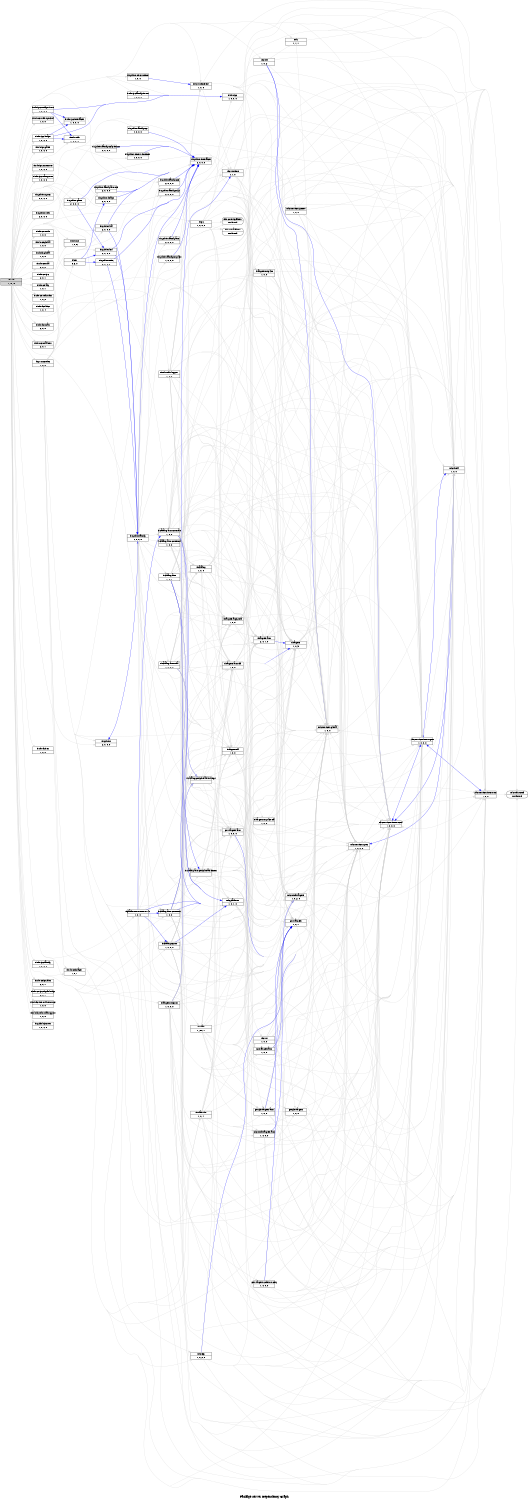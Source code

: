 digraph dependencies {
    label="\nPackage server Dependency Graph";
    size="7.5,10";
    rankdir=LR;
    ranksep=".75";
    concentrate="true";
    node [fixedsize=true, width=1.5, style=filled, color=black];
    node [font=Helvetica, fontsize=12, fillcolor=lightgrey];
    server [shape=record,label="server|1, 0, 0", URL="package.rel.xml"];
    node [fontsize=10, fillcolor=white];

    edge [style=solid, color=blue]

    edge [style=solid, color=lightgrey]
    xdc [shape=record,label="xdc|1, 1, 1", URL="../../../../../../../../../opt/ti/ti-ezsdk-5_05_02_00/component-sources/xdctools_3_23_03_53/packages/xdc/package/package.rel.svg"];
    server -> xdc;
    xdc_services_global [shape=record,label="xdc.services.global|1, 0, 0", URL="../../../../../../../../../opt/ti/ti-ezsdk-5_05_02_00/component-sources/xdctools_3_23_03_53/packages/xdc/services/global/package/package.rel.svg"];
    server -> xdc_services_global;
    xdc_bld [shape=record,label="xdc.bld|1, 0, 2", URL="../../../../../../../../../opt/ti/ti-ezsdk-5_05_02_00/component-sources/xdctools_3_23_03_53/packages/xdc/bld/package/package.rel.svg"];
    server -> xdc_bld;
    ti_targets [shape=record,label="ti.targets|1, 0, 3", URL="../../../../../../../../../opt/ti/ti-ezsdk-5_05_02_00/component-sources/xdctools_3_23_03_53/packages/ti/targets/package/package.rel.svg"];
    server -> ti_targets;
    ti_targets_elf [shape=record,label="ti.targets.elf|1, 0, 0", URL="../../../../../../../../../opt/ti/ti-ezsdk-5_05_02_00/component-sources/xdctools_3_23_03_53/packages/ti/targets/elf/package/package.rel.svg"];
    server -> ti_targets_elf;
    xdc_services_spec [shape=record,label="xdc.services.spec|1, 0, 0, 0", URL="../../../../../../../../../opt/ti/ti-ezsdk-5_05_02_00/component-sources/xdctools_3_23_03_53/packages/xdc/services/spec/package/package.rel.svg"];
    server -> xdc_services_spec;
    xdc_services_intern_cmd [shape=record,label="xdc.services.intern.cmd|1, 0, 0, 0", URL="../../../../../../../../../opt/ti/ti-ezsdk-5_05_02_00/component-sources/xdctools_3_23_03_53/packages/xdc/services/intern/cmd/package/package.rel.svg"];
    server -> xdc_services_intern_cmd;
    xdc_services_intern_xsr [shape=record,label="xdc.services.intern.xsr|1, 0, 0", URL="../../../../../../../../../opt/ti/ti-ezsdk-5_05_02_00/component-sources/xdctools_3_23_03_53/packages/xdc/services/intern/xsr/package/package.rel.svg"];
    server -> xdc_services_intern_xsr;
    xdc_shelf [shape=record,label="xdc.shelf|1, 0, 0", URL="../../../../../../../../../opt/ti/ti-ezsdk-5_05_02_00/component-sources/xdctools_3_23_03_53/packages/xdc/shelf/package/package.rel.svg"];
    server -> xdc_shelf;
    xdc_services_intern_gen [shape=record,label="xdc.services.intern.gen|1, 0, 0, 0", URL="../../../../../../../../../opt/ti/ti-ezsdk-5_05_02_00/component-sources/xdctools_3_23_03_53/packages/xdc/services/intern/gen/package/package.rel.svg"];
    server -> xdc_services_intern_gen;
    ti_sdo_ce_utils_syscbuf [shape=record,label="ti.sdo.ce.utils.syscbuf|1, 0, 0", URL="../../../../../../../../../opt/vrmagic/vrm-d3-ezsdk/component-sources/codec_engine_3_22_01_06/packages/ti/sdo/ce/utils/syscbuf/package/package.rel.svg"];
    server -> ti_sdo_ce_utils_syscbuf;
    ti_sdo_ipc [shape=record,label="ti.sdo.ipc|1, 0, 0, 0", URL="../../../../../../../../../opt/ti/ti-ezsdk-5_05_02_00/component-sources/ipc_1_24_03_32/packages/ti/sdo/ipc/package/package.rel.svg"];
    server -> ti_sdo_ipc;
    ti_sdo_ipc_family_ti81xx [shape=record,label="ti.sdo.ipc.family.ti81xx|1, 0, 0, 0", URL="../../../../../../../../../opt/ti/ti-ezsdk-5_05_02_00/component-sources/ipc_1_24_03_32/packages/ti/sdo/ipc/family/ti81xx/package/package.rel.svg"];
    server -> ti_sdo_ipc_family_ti81xx;
    ti_sdo_ipc_gates [shape=record,label="ti.sdo.ipc.gates|1, 0, 0, 0", URL="../../../../../../../../../opt/ti/ti-ezsdk-5_05_02_00/component-sources/ipc_1_24_03_32/packages/ti/sdo/ipc/gates/package/package.rel.svg"];
    server -> ti_sdo_ipc_gates;
    ti_sdo_ipc_heaps [shape=record,label="ti.sdo.ipc.heaps|1, 0, 0, 0", URL="../../../../../../../../../opt/ti/ti-ezsdk-5_05_02_00/component-sources/ipc_1_24_03_32/packages/ti/sdo/ipc/heaps/package/package.rel.svg"];
    server -> ti_sdo_ipc_heaps;
    ti_sdo_ipc_notifyDrivers [shape=record,label="ti.sdo.ipc.notifyDrivers|1, 0, 0, 0", URL="../../../../../../../../../opt/ti/ti-ezsdk-5_05_02_00/component-sources/ipc_1_24_03_32/packages/ti/sdo/ipc/notifyDrivers/package/package.rel.svg"];
    server -> ti_sdo_ipc_notifyDrivers;
    ti_sdo_ipc_nsremote [shape=record,label="ti.sdo.ipc.nsremote|1, 0, 0, 0", URL="../../../../../../../../../opt/ti/ti-ezsdk-5_05_02_00/component-sources/ipc_1_24_03_32/packages/ti/sdo/ipc/nsremote/package/package.rel.svg"];
    server -> ti_sdo_ipc_nsremote;
    ti_sdo_ipc_transports [shape=record,label="ti.sdo.ipc.transports|1, 0, 0, 0", URL="../../../../../../../../../opt/ti/ti-ezsdk-5_05_02_00/component-sources/ipc_1_24_03_32/packages/ti/sdo/ipc/transports/package/package.rel.svg"];
    server -> ti_sdo_ipc_transports;
    ti_sdo_utils [shape=record,label="ti.sdo.utils|1, 0, 0, 0", URL="../../../../../../../../../opt/ti/ti-ezsdk-5_05_02_00/component-sources/ipc_1_24_03_32/packages/ti/sdo/utils/package/package.rel.svg"];
    server -> ti_sdo_utils;
    ti_sdo_utils_loggers [shape=record,label="ti.sdo.utils.loggers|1, 0, 0", URL="../../../../../../../../../opt/vrmagic/vrm-d3-ezsdk/component-sources/osal_1_22_01_09/packages/ti/sdo/utils/loggers/package/package.rel.svg"];
    server -> ti_sdo_utils_loggers;
    ti_sysbios [shape=record,label="ti.sysbios|2, 0, 0, 0", URL="../../../../../../../../../opt/ti/ti-ezsdk-5_05_02_00/component-sources/bios_6_33_05_46/packages/ti/sysbios/package/package.rel.svg"];
    server -> ti_sysbios;
    ti_sysbios_family_c62 [shape=record,label="ti.sysbios.family.c62|2, 0, 0, 0", URL="../../../../../../../../../opt/ti/ti-ezsdk-5_05_02_00/component-sources/bios_6_33_05_46/packages/ti/sysbios/family/c62/package/package.rel.svg"];
    server -> ti_sysbios_family_c62;
    ti_sysbios_family_c64p [shape=record,label="ti.sysbios.family.c64p|2, 0, 0, 0", URL="../../../../../../../../../opt/ti/ti-ezsdk-5_05_02_00/component-sources/bios_6_33_05_46/packages/ti/sysbios/family/c64p/package/package.rel.svg"];
    server -> ti_sysbios_family_c64p;
    ti_sysbios_family_c64p_ti81xx [shape=record,label="ti.sysbios.family.c64p.ti81xx|2, 0, 0, 0", URL="../../../../../../../../../opt/ti/ti-ezsdk-5_05_02_00/component-sources/bios_6_33_05_46/packages/ti/sysbios/family/c64p/ti81xx/package/package.rel.svg"];
    server -> ti_sysbios_family_c64p_ti81xx;
    ti_sysbios_gates [shape=record,label="ti.sysbios.gates|2, 0, 0, 0", URL="../../../../../../../../../opt/ti/ti-ezsdk-5_05_02_00/component-sources/bios_6_33_05_46/packages/ti/sysbios/gates/package/package.rel.svg"];
    server -> ti_sysbios_gates;
    ti_sysbios_hal [shape=record,label="ti.sysbios.hal|2, 0, 0, 0", URL="../../../../../../../../../opt/ti/ti-ezsdk-5_05_02_00/component-sources/bios_6_33_05_46/packages/ti/sysbios/hal/package/package.rel.svg"];
    server -> ti_sysbios_hal;
    ti_sysbios_heaps [shape=record,label="ti.sysbios.heaps|2, 0, 0, 0", URL="../../../../../../../../../opt/ti/ti-ezsdk-5_05_02_00/component-sources/bios_6_33_05_46/packages/ti/sysbios/heaps/package/package.rel.svg"];
    server -> ti_sysbios_heaps;
    ti_sysbios_knl [shape=record,label="ti.sysbios.knl|2, 0, 0, 0", URL="../../../../../../../../../opt/ti/ti-ezsdk-5_05_02_00/component-sources/bios_6_33_05_46/packages/ti/sysbios/knl/package/package.rel.svg"];
    server -> ti_sysbios_knl;
    ti_sysbios_syncs [shape=record,label="ti.sysbios.syncs|2, 0, 0, 0", URL="../../../../../../../../../opt/ti/ti-ezsdk-5_05_02_00/component-sources/bios_6_33_05_46/packages/ti/sysbios/syncs/package/package.rel.svg"];
    server -> ti_sysbios_syncs;
    ti_sysbios_timers_dmtimer [shape=record,label="ti.sysbios.timers.dmtimer|2, 0, 0, 0", URL="../../../../../../../../../opt/ti/ti-ezsdk-5_05_02_00/component-sources/bios_6_33_05_46/packages/ti/sysbios/timers/dmtimer/package/package.rel.svg"];
    server -> ti_sysbios_timers_dmtimer;
    ti_sysbios_utils [shape=record,label="ti.sysbios.utils|2, 0, 0, 0", URL="../../../../../../../../../opt/ti/ti-ezsdk-5_05_02_00/component-sources/bios_6_33_05_46/packages/ti/sysbios/utils/package/package.rel.svg"];
    server -> ti_sysbios_utils;
    ti_sysbios_xdcruntime [shape=record,label="ti.sysbios.xdcruntime|1, 0, 0", URL="../../../../../../../../../opt/ti/ti-ezsdk-5_05_02_00/component-sources/bios_6_33_05_46/packages/ti/sysbios/xdcruntime/package/package.rel.svg"];
    server -> ti_sysbios_xdcruntime;
    xdc_runtime [shape=record,label="xdc.runtime|2, 1, 0", URL="../../../../../../../../../opt/ti/ti-ezsdk-5_05_02_00/component-sources/xdctools_3_23_03_53/packages/xdc/runtime/package/package.rel.svg"];
    server -> xdc_runtime;
    xdc_runtime_knl [shape=record,label="xdc.runtime.knl|1, 0, 0", URL="../../../../../../../../../opt/ti/ti-ezsdk-5_05_02_00/component-sources/xdctools_3_23_03_53/packages/xdc/runtime/knl/package/package.rel.svg"];
    server -> xdc_runtime_knl;
    ti_sdo_ce [shape=record,label="ti.sdo.ce|1, 0, 6", URL="../../../../../../../../../opt/vrmagic/vrm-d3-ezsdk/component-sources/codec_engine_3_22_01_06/packages/ti/sdo/ce/package/package.rel.svg"];
    server -> ti_sdo_ce;
    ti_xdais [shape=record,label="ti.xdais|1, 2.0, 1", URL="../../../../../../../../../opt/ti/ti-ezsdk-5_05_02_00/component-sources/xdais_7_22_00_03/packages/ti/xdais/package/package.rel.svg"];
    server -> ti_xdais;
    ti_sdo_ce_node [shape=record,label="ti.sdo.ce.node|1, 0, 0", URL="../../../../../../../../../opt/vrmagic/vrm-d3-ezsdk/component-sources/codec_engine_3_22_01_06/packages/ti/sdo/ce/node/package/package.rel.svg"];
    server -> ti_sdo_ce_node;
    ti_sdo_ce_global [shape=record,label="ti.sdo.ce.global|1, 0, 0", URL="../../../../../../../../../opt/vrmagic/vrm-d3-ezsdk/component-sources/codec_engine_3_22_01_06/packages/ti/sdo/ce/global/package/package.rel.svg"];
    server -> ti_sdo_ce_global;
    ti_sdo_fc_global [shape=record,label="ti.sdo.fc.global|1, 0, 0", URL="../../../../../../../../../opt/vrmagic/vrm-d3-ezsdk/component-sources/framework_components_3_22_01_07/packages/ti/sdo/fc/global/package/package.rel.svg"];
    server -> ti_sdo_fc_global;
    ti_sdo_ce_osal [shape=record,label="ti.sdo.ce.osal|2, 0, 2", URL="../../../../../../../../../opt/vrmagic/vrm-d3-ezsdk/component-sources/codec_engine_3_22_01_06/packages/ti/sdo/ce/osal/package/package.rel.svg"];
    server -> ti_sdo_ce_osal;
    ti_sdo_ce_ipc [shape=record,label="ti.sdo.ce.ipc|2, 0, 1", URL="../../../../../../../../../opt/vrmagic/vrm-d3-ezsdk/component-sources/codec_engine_3_22_01_06/packages/ti/sdo/ce/ipc/package/package.rel.svg"];
    server -> ti_sdo_ce_ipc;
    ti_sdo_ce_alg [shape=record,label="ti.sdo.ce.alg|1, 0, 1", URL="../../../../../../../../../opt/vrmagic/vrm-d3-ezsdk/component-sources/codec_engine_3_22_01_06/packages/ti/sdo/ce/alg/package/package.rel.svg"];
    server -> ti_sdo_ce_alg;
    ti_sdo_ce_utils_xdm [shape=record,label="ti.sdo.ce.utils.xdm|1, 0, 2", URL="../../../../../../../../../opt/vrmagic/vrm-d3-ezsdk/component-sources/codec_engine_3_22_01_06/packages/ti/sdo/ce/utils/xdm/package/package.rel.svg"];
    server -> ti_sdo_ce_utils_xdm;
    ti_sdo_fc_dskt2 [shape=record,label="ti.sdo.fc.dskt2|1, 0, 4", URL="../../../../../../../../../opt/vrmagic/vrm-d3-ezsdk/component-sources/framework_components_3_22_01_07/packages/ti/sdo/fc/dskt2/package/package.rel.svg"];
    server -> ti_sdo_fc_dskt2;
    xdc_cfg [shape=record,label="xdc.cfg|1, 0, 2, 0", URL="../../../../../../../../../opt/ti/ti-ezsdk-5_05_02_00/component-sources/xdctools_3_23_03_53/packages/xdc/cfg/package/package.rel.svg"];
    server -> xdc_cfg;
    ti_sdo_fc_rman [shape=record,label="ti.sdo.fc.rman|2, 0, 0", URL="../../../../../../../../../opt/vrmagic/vrm-d3-ezsdk/component-sources/framework_components_3_22_01_07/packages/ti/sdo/fc/rman/package/package.rel.svg"];
    server -> ti_sdo_fc_rman;
    ti_ipc [shape=record,label="ti.ipc|1, 0, 0, 0", URL="../../../../../../../../../opt/ti/ti-ezsdk-5_05_02_00/component-sources/ipc_1_24_03_32/packages/ti/ipc/package/package.rel.svg"];
    server -> ti_ipc;
    ti_sdo_ce_osal_bios [shape=record,label="ti.sdo.ce.osal.bios|2, 0, 1", URL="../../../../../../../../../opt/vrmagic/vrm-d3-ezsdk/component-sources/codec_engine_3_22_01_06/packages/ti/sdo/ce/osal/bios/package/package.rel.svg"];
    server -> ti_sdo_ce_osal_bios;
    ti_sdo_ipc_interfaces [shape=record,label="ti.sdo.ipc.interfaces|1, 0, 0, 0", URL="../../../../../../../../../opt/ti/ti-ezsdk-5_05_02_00/component-sources/ipc_1_24_03_32/packages/ti/sdo/ipc/interfaces/package/package.rel.svg"];
    server -> ti_sdo_ipc_interfaces;
    ti_sysbios_interfaces [shape=record,label="ti.sysbios.interfaces|2, 0, 0, 0", URL="../../../../../../../../../opt/ti/ti-ezsdk-5_05_02_00/component-sources/bios_6_33_05_46/packages/ti/sysbios/interfaces/package/package.rel.svg"];
    server -> ti_sysbios_interfaces;
    ti_xdais_dm [shape=record,label="ti.xdais.dm|1, 0, 7", URL="../../../../../../../../../opt/ti/ti-ezsdk-5_05_02_00/component-sources/xdais_7_22_00_03/packages/ti/xdais/dm/package/package.rel.svg"];
    server -> ti_xdais_dm;
    ti_sdo_fc_ires [shape=record,label="ti.sdo.fc.ires|1, 0, 0", URL="../../../../../../../../../opt/vrmagic/vrm-d3-ezsdk/component-sources/framework_components_3_22_01_07/packages/ti/sdo/fc/ires/package/package.rel.svg"];
    server -> ti_sdo_fc_ires;
    ti_sysbios_family_arm_m3 [shape=record,label="ti.sysbios.family.arm.m3|2, 0, 0, 0", URL="../../../../../../../../../opt/ti/ti-ezsdk-5_05_02_00/component-sources/bios_6_33_05_46/packages/ti/sysbios/family/arm/m3/package/package.rel.svg"];
    server -> ti_sysbios_family_arm_m3;
    ti_sysbios_family_c28 [shape=record,label="ti.sysbios.family.c28|2, 0, 0, 0", URL="../../../../../../../../../opt/ti/ti-ezsdk-5_05_02_00/component-sources/bios_6_33_05_46/packages/ti/sysbios/family/c28/package/package.rel.svg"];
    server -> ti_sysbios_family_c28;
    ti_sysbios_family [shape=record,label="ti.sysbios.family|2, 0, 0, 0", URL="../../../../../../../../../opt/ti/ti-ezsdk-5_05_02_00/component-sources/bios_6_33_05_46/packages/ti/sysbios/family/package/package.rel.svg"];
    server -> ti_sysbios_family;
    ti_sdo_ipc_family [shape=record,label="ti.sdo.ipc.family|1, 0, 0, 0", URL="../../../../../../../../../opt/ti/ti-ezsdk-5_05_02_00/component-sources/ipc_1_24_03_32/packages/ti/sdo/ipc/family/package/package.rel.svg"];
    server -> ti_sdo_ipc_family;
    ti_catalog_arm_cortexa8 [shape=record,label="ti.catalog.arm.cortexa8|1, 0, 0", URL="../../../../../../../../../opt/ti/ti-ezsdk-5_05_02_00/component-sources/xdctools_3_23_03_53/packages/ti/catalog/arm/cortexa8/package/package.rel.svg"];
    server -> ti_catalog_arm_cortexa8;
    ti_catalog_arm_cortexm3 [shape=record,label="ti.catalog.arm.cortexm3|1, 0, 0", URL="../../../../../../../../../opt/ti/ti-ezsdk-5_05_02_00/component-sources/xdctools_3_23_03_53/packages/ti/catalog/arm/cortexm3/package/package.rel.svg"];
    server -> ti_catalog_arm_cortexm3;
    ti_catalog_c6000 [shape=record,label="ti.catalog.c6000|1, 0, 0, 0", URL="../../../../../../../../../opt/ti/ti-ezsdk-5_05_02_00/component-sources/xdctools_3_23_03_53/packages/ti/catalog/c6000/package/package.rel.svg"];
    server -> ti_catalog_c6000;
    ti_platforms_evmDM8148 [shape=record,label="ti.platforms.evmDM8148|1, 0, 0", URL="../../../../../../../../../opt/ti/ti-ezsdk-5_05_02_00/component-sources/xdctools_3_23_03_53/packages/ti/platforms/evmDM8148/package/package.rel.svg"];
    server -> ti_platforms_evmDM8148;
    ti_targets_rts6000 [shape=record,label="ti.targets.rts6000|1, 0, 0, 0", URL="../../../../../../../../../opt/ti/ti-ezsdk-5_05_02_00/component-sources/xdctools_3_23_03_53/packages/ti/targets/rts6000/package/package.rel.svg"];
    server -> ti_targets_rts6000;
    xdc_platform [shape=record,label="xdc.platform|1, 0, 1, 0", URL="../../../../../../../../../opt/ti/ti-ezsdk-5_05_02_00/component-sources/xdctools_3_23_03_53/packages/xdc/platform/package/package.rel.svg"];
    server -> xdc_platform;
    xdc_rov [shape=record,label="xdc.rov|1, 0, 0", URL="../../../../../../../../../opt/ti/ti-ezsdk-5_05_02_00/component-sources/xdctools_3_23_03_53/packages/xdc/rov/package/package.rel.svg"];
    server -> xdc_rov;
    xdc_services_getset [shape=record,label="xdc.services.getset|1, 0, 0", URL="../../../../../../../../../opt/ti/ti-ezsdk-5_05_02_00/component-sources/xdctools_3_23_03_53/packages/xdc/services/getset/package/package.rel.svg"];
    server -> xdc_services_getset;
    dsp_vrmcodec [shape=record,label="dsp.vrmcodec|1, 0, 0", URL="../../../../../../../../../opt/vrmagic/sdk-4.3.3/D3/dsp/vrmcodec/package/package.rel.svg"];
    server -> dsp_vrmcodec;
    ti_sdo_ce_image1 [shape=record,label="ti.sdo.ce.image1|1, 0, 1", URL="../../../../../../../../../opt/vrmagic/vrm-d3-ezsdk/component-sources/codec_engine_3_22_01_06/packages/ti/sdo/ce/image1/package/package.rel.svg"];
    server -> ti_sdo_ce_image1;
    ti_sdo_ce_ipc_bios [shape=record,label="ti.sdo.ce.ipc.bios|2, 0, 1", URL="../../../../../../../../../opt/vrmagic/vrm-d3-ezsdk/component-sources/codec_engine_3_22_01_06/packages/ti/sdo/ce/ipc/bios/package/package.rel.svg"];
    server -> ti_sdo_ce_ipc_bios;
    ti_sdo_ce_ipc_dsplink_dsp [shape=record,label="ti.sdo.ce.ipc.dsplink.dsp|2, 0, 1", URL="../../../../../../../../../opt/vrmagic/vrm-d3-ezsdk/component-sources/codec_engine_3_22_01_06/packages/ti/sdo/ce/ipc/dsplink/dsp/package/package.rel.svg"];
    server -> ti_sdo_ce_ipc_dsplink_dsp;
    ti_sdo_fc_ires_nullresource [shape=record,label="ti.sdo.fc.ires.nullresource|1, 0, 0", URL="../../../../../../../../../opt/vrmagic/vrm-d3-ezsdk/component-sources/framework_components_3_22_01_07/packages/ti/sdo/fc/ires/nullresource/package/package.rel.svg"];
    server -> ti_sdo_fc_ires_nullresource;
    ti_sdo_fc_utils_osalsupport [shape=record,label="ti.sdo.fc.utils.osalsupport|1, 0, 0", URL="../../../../../../../../../opt/vrmagic/vrm-d3-ezsdk/component-sources/framework_components_3_22_01_07/packages/ti/sdo/fc/utils/osalsupport/package/package.rel.svg"];
    server -> ti_sdo_fc_utils_osalsupport;
    ti_syslink_ipc_rtos [shape=record,label="ti.syslink.ipc.rtos|1, 0, 0, 0", URL="../../../../../../../../../opt/vrmagic/vrm-d3-ezsdk/component-sources/syslink_2_20_02_20/packages/ti/syslink/ipc/rtos/package/package.rel.svg"];
    server -> ti_syslink_ipc_rtos;

    edge [style=solid, color=blue]

    edge [style=solid, color=lightgrey]

    edge [style=solid, color=blue]

    edge [style=solid, color=lightgrey]

    edge [style=solid, color=blue]

    edge [style=solid, color=lightgrey]

    edge [style=solid, color=blue]

    edge [style=solid, color=lightgrey]

    edge [style=solid, color=blue]

    edge [style=solid, color=lightgrey]

    edge [style=solid, color=blue]

    edge [style=solid, color=lightgrey]

    edge [style=solid, color=blue]

    edge [style=solid, color=lightgrey]
    dsp_vrmcodec -> xdc_services_global;
    dsp_vrmcodec -> ti_targets;
    dsp_vrmcodec -> ti_targets_elf;
    dsp_vrmcodec -> ti_sdo_ce_image1;
    dsp_vrmcodec -> ti_sdo_ce;
    dsp_vrmcodec -> xdc_cfg;
    dsp_vrmcodec -> xdc_platform;
    dsp_vrmcodec -> xdc_shelf;
    dsp_vrmcodec -> xdc_services_spec;
    dsp_vrmcodec -> xdc_services_intern_gen;
    dsp_vrmcodec -> xdc_services_intern_cmd;
    dsp_vrmcodec -> xdc_services_intern_xsr;
    ti_bios [shape=record,label="ti.bios|5, 6, 0", URL="../../../../../../../../../opt/ti/ti-ezsdk-5_05_02_00/component-sources/bios_6_33_05_46/packages/ti/bios/package/package.rel.svg"];
    dsp_vrmcodec -> ti_bios;
    dsp_vrmcodec -> ti_xdais_dm;
    dsp_vrmcodec -> xdc_runtime;
    dsp_vrmcodec -> ti_sysbios;
    dsp_vrmcodec -> ti_sysbios_knl;
    dsp_vrmcodec -> ti_xdais;
    dsp_vrmcodec -> ti_sysbios_hal;
    dsp_vrmcodec -> ti_sysbios_interfaces;

    edge [style=solid, color=blue]
    ti_bios -> ti_sysbios_knl;
    ti_sysbios_misc [shape=record,label="ti.sysbios.misc|2, 0, 0, 0", URL="../../../../../../../../../opt/ti/ti-ezsdk-5_05_02_00/component-sources/bios_6_33_05_46/packages/ti/sysbios/misc/package/package.rel.svg"];
    ti_bios -> ti_sysbios_misc;
    ti_bios -> ti_sysbios_heaps;
    ti_bios -> ti_sysbios_knl;

    edge [style=solid, color=lightgrey]

    edge [style=solid, color=blue]
    ti_sysbios_misc -> ti_sysbios_interfaces;
    ti_sysbios_misc -> ti_sysbios_family;

    edge [style=solid, color=lightgrey]

    edge [style=solid, color=blue]

    edge [style=solid, color=lightgrey]
    xdc_utils_tconf [shape=record,label="xdc.utils.tconf|not found"style=rounded, ];
    xdc_services_getset -> xdc_utils_tconf;
    xdc_services_getset -> xdc_services_global;
    xdc_services_getset -> xdc_shelf;
    xdc_services_getset -> xdc_services_intern_cmd;
    xdc_services_getset -> xdc_services_intern_gen;
    xdc_services_getset -> xdc_services_intern_xsr;
    xdc_services_getset -> xdc_services_spec;

    edge [style=solid, color=blue]

    edge [style=solid, color=lightgrey]

    edge [style=solid, color=blue]

    edge [style=solid, color=lightgrey]
    xdc_rov -> xdc_utils_tconf;
    xdc_rov -> xdc_services_global;
    gnu_targets [shape=record,label="gnu.targets|1, 0, 1", URL="../../../../../../../../../opt/ti/ti-ezsdk-5_05_02_00/component-sources/xdctools_3_23_03_53/packages/gnu/targets/package/package.rel.svg"];
    xdc_rov -> gnu_targets;
    microsoft_targets [shape=record,label="microsoft.targets|1, 0, 2, 0", URL="../../../../../../../../../opt/ti/ti-ezsdk-5_05_02_00/component-sources/xdctools_3_23_03_53/packages/microsoft/targets/package/package.rel.svg"];
    xdc_rov -> microsoft_targets;
    xdc_rov -> xdc_shelf;
    xdc_rov -> xdc_services_intern_cmd;
    xdc_rov -> xdc_services_intern_gen;
    xdc_rov -> xdc_services_intern_xsr;
    xdc_rov -> xdc_services_spec;

    edge [style=solid, color=blue]

    edge [style=solid, color=lightgrey]
    microsoft_targets -> xdc_services_global;
    microsoft_targets -> xdc_shelf;
    microsoft_targets -> xdc_services_spec;
    microsoft_targets -> xdc_services_intern_cmd;
    microsoft_targets -> xdc_services_intern_gen;
    microsoft_targets -> xdc_services_intern_xsr;

    edge [style=solid, color=blue]

    edge [style=solid, color=lightgrey]
    gnu_targets -> xdc_services_global;
    gnu_targets -> xdc_shelf;
    gnu_targets -> xdc_services_spec;
    gnu_targets -> xdc_services_intern_cmd;
    gnu_targets -> xdc_services_intern_gen;
    gnu_targets -> xdc_services_intern_xsr;

    edge [style=solid, color=blue]

    edge [style=solid, color=lightgrey]
    xdc_platform -> xdc_utils_tconf;
    xdc_platform -> xdc_services_global;
    xdc_platform -> xdc_shelf;
    xdc_platform -> xdc_services_intern_cmd;
    xdc_platform -> xdc_services_intern_gen;
    xdc_platform -> xdc_services_intern_xsr;
    xdc_platform -> xdc_services_spec;

    edge [style=solid, color=blue]
    ti_targets_rts6000 -> xdc_runtime;

    edge [style=solid, color=lightgrey]
    ti_targets_rts6000 -> xdc_services_global;
    ti_targets_rts6000 -> ti_targets;
    ti_targets_rts6000 -> ti_targets_elf;
    ti_targets_arp32_elf [shape=record,label="ti.targets.arp32.elf|1, 0, 0", URL="../../../../../../../../../opt/ti/ti-ezsdk-5_05_02_00/component-sources/xdctools_3_23_03_53/packages/ti/targets/arp32/elf/package/package.rel.svg"];
    ti_targets_rts6000 -> ti_targets_arp32_elf;
    ti_targets_arm [shape=record,label="ti.targets.arm|2, 0, 1, 0", URL="../../../../../../../../../opt/ti/ti-ezsdk-5_05_02_00/component-sources/xdctools_3_23_03_53/packages/ti/targets/arm/package/package.rel.svg"];
    ti_targets_rts6000 -> ti_targets_arm;
    ti_targets_arm_elf [shape=record,label="ti.targets.arm.elf|1, 0, 0", URL="../../../../../../../../../opt/ti/ti-ezsdk-5_05_02_00/component-sources/xdctools_3_23_03_53/packages/ti/targets/arm/elf/package/package.rel.svg"];
    ti_targets_rts6000 -> ti_targets_arm_elf;
    ti_targets_rts6000 -> gnu_targets;
    gnu_targets_arm [shape=record,label="gnu.targets.arm|1, 0, 0, 0", URL="../../../../../../../../../opt/ti/ti-ezsdk-5_05_02_00/component-sources/xdctools_3_23_03_53/packages/gnu/targets/arm/package/package.rel.svg"];
    ti_targets_rts6000 -> gnu_targets_arm;
    gnu_targets_codesourcery [shape=record,label="gnu.targets.codesourcery|1, 0, 0, 0", URL="../../../../../../../../../opt/ti/ti-ezsdk-5_05_02_00/component-sources/xdctools_3_23_03_53/packages/gnu/targets/codesourcery/package/package.rel.svg"];
    ti_targets_rts6000 -> gnu_targets_codesourcery;
    google_targets [shape=record,label="google.targets|1, 0, 0", URL="../../../../../../../../../opt/ti/ti-ezsdk-5_05_02_00/component-sources/xdctools_3_23_03_53/packages/google/targets/package/package.rel.svg"];
    ti_targets_rts6000 -> google_targets;
    google_targets_arm [shape=record,label="google.targets.arm|1, 0, 0", URL="../../../../../../../../../opt/ti/ti-ezsdk-5_05_02_00/component-sources/xdctools_3_23_03_53/packages/google/targets/arm/package/package.rel.svg"];
    ti_targets_rts6000 -> google_targets_arm;
    ti_targets_rts6000 -> microsoft_targets;
    microsoft_targets_arm [shape=record,label="microsoft.targets.arm|1, 0, 0, 0", URL="../../../../../../../../../opt/ti/ti-ezsdk-5_05_02_00/component-sources/xdctools_3_23_03_53/packages/microsoft/targets/arm/package/package.rel.svg"];
    ti_targets_rts6000 -> microsoft_targets_arm;
    qnx_targets_arm [shape=record,label="qnx.targets.arm|1, 0, 0", URL="../../../../../../../../../opt/ti/ti-ezsdk-5_05_02_00/component-sources/xdctools_3_23_03_53/packages/qnx/targets/arm/package/package.rel.svg"];
    ti_targets_rts6000 -> qnx_targets_arm;
    ti_targets_rts6000 -> xdc_runtime;
    ti_targets_rts6000 -> xdc_runtime_knl;
    ti_targets_rts6000 -> xdc_shelf;
    ti_targets_rts6000 -> xdc_services_spec;
    ti_targets_rts6000 -> xdc_services_intern_cmd;
    ti_targets_rts6000 -> xdc_services_intern_gen;
    ti_targets_rts6000 -> xdc_services_intern_xsr;

    edge [style=solid, color=blue]
    qnx_targets_arm -> gnu_targets;

    edge [style=solid, color=lightgrey]
    qnx_targets_arm -> xdc_services_global;
    qnx_targets_arm -> xdc_shelf;
    qnx_targets_arm -> xdc_services_spec;
    qnx_targets_arm -> xdc_services_intern_cmd;
    qnx_targets_arm -> xdc_services_intern_gen;
    qnx_targets_arm -> xdc_services_intern_xsr;

    edge [style=solid, color=blue]
    microsoft_targets_arm -> microsoft_targets;

    edge [style=solid, color=lightgrey]
    microsoft_targets_arm -> xdc_services_global;
    microsoft_targets_arm -> microsoft_targets;
    microsoft_targets_arm -> xdc_shelf;
    microsoft_targets_arm -> xdc_services_spec;
    microsoft_targets_arm -> xdc_services_intern_cmd;
    microsoft_targets_arm -> xdc_services_intern_gen;
    microsoft_targets_arm -> xdc_services_intern_xsr;

    edge [style=solid, color=blue]
    google_targets_arm -> gnu_targets;

    edge [style=solid, color=lightgrey]
    google_targets_arm -> xdc_services_global;
    google_targets_arm -> google_targets;
    google_targets_arm -> xdc_shelf;
    google_targets_arm -> xdc_services_spec;
    google_targets_arm -> xdc_services_intern_cmd;
    google_targets_arm -> xdc_services_intern_gen;
    google_targets_arm -> xdc_services_intern_xsr;

    edge [style=solid, color=blue]

    edge [style=solid, color=lightgrey]
    google_targets -> xdc_services_global;
    google_targets -> xdc_shelf;
    google_targets -> xdc_services_spec;
    google_targets -> xdc_services_intern_cmd;
    google_targets -> xdc_services_intern_gen;
    google_targets -> xdc_services_intern_xsr;

    edge [style=solid, color=blue]
    gnu_targets_codesourcery -> gnu_targets;

    edge [style=solid, color=lightgrey]
    gnu_targets_codesourcery -> xdc_services_global;
    gnu_targets_codesourcery -> gnu_targets;
    gnu_targets_codesourcery -> xdc_shelf;
    gnu_targets_codesourcery -> xdc_services_spec;
    gnu_targets_codesourcery -> xdc_services_intern_cmd;
    gnu_targets_codesourcery -> xdc_services_intern_gen;
    gnu_targets_codesourcery -> xdc_services_intern_xsr;

    edge [style=solid, color=blue]
    gnu_targets_arm -> gnu_targets;

    edge [style=solid, color=lightgrey]
    gnu_targets_arm -> xdc_services_global;
    gnu_targets_arm -> gnu_targets;
    gnu_targets_arm -> xdc_shelf;
    gnu_targets_arm -> xdc_services_spec;
    gnu_targets_arm -> xdc_services_intern_cmd;
    gnu_targets_arm -> xdc_services_intern_gen;
    gnu_targets_arm -> xdc_services_intern_xsr;

    edge [style=solid, color=blue]
    ti_targets_arm_elf -> ti_targets;

    edge [style=solid, color=lightgrey]
    ti_targets_arm_elf -> xdc_services_global;
    ti_targets_arm_elf -> ti_targets;
    ti_targets_arm_elf -> ti_targets_arm;
    ti_targets_arm_elf -> xdc_shelf;
    ti_targets_arm_elf -> xdc_services_spec;
    ti_targets_arm_elf -> xdc_services_intern_cmd;
    ti_targets_arm_elf -> xdc_services_intern_gen;
    ti_targets_arm_elf -> xdc_services_intern_xsr;

    edge [style=solid, color=blue]
    ti_targets_arm -> ti_targets;

    edge [style=solid, color=lightgrey]
    ti_targets_arm -> xdc_services_global;
    ti_targets_arm -> ti_targets;
    ti_targets_arm -> xdc_shelf;
    ti_targets_arm -> xdc_services_spec;
    ti_targets_arm -> xdc_services_intern_cmd;
    ti_targets_arm -> xdc_services_intern_gen;
    ti_targets_arm -> xdc_services_intern_xsr;

    edge [style=solid, color=blue]

    edge [style=solid, color=lightgrey]
    ti_targets_arp32_elf -> xdc_services_global;
    ti_targets_arp32_elf -> ti_targets;
    ti_targets_arp32_elf -> xdc_shelf;
    ti_targets_arp32_elf -> xdc_services_spec;
    ti_targets_arp32_elf -> xdc_services_intern_cmd;
    ti_targets_arp32_elf -> xdc_services_intern_gen;
    ti_targets_arp32_elf -> xdc_services_intern_xsr;

    edge [style=solid, color=blue]
    ti_platforms_evmDM8148 -> ti_catalog_c6000;
    ti_platforms_evmDM8148 -> ti_catalog_arm_cortexm3;
    ti_platforms_evmDM8148 -> ti_catalog_arm_cortexa8;
    ti_platforms_evmDM8148 -> xdc_platform;

    edge [style=solid, color=lightgrey]
    ti_platforms_evmDM8148 -> xdc_services_global;
    ti_platforms_evmDM8148 -> ti_targets;
    ti_platforms_evmDM8148 -> gnu_targets;
    ti_platforms_evmDM8148 -> ti_targets_arm;
    ti_platforms_evmDM8148 -> ti_targets_elf;
    ti_platforms_evmDM8148 -> ti_targets_arp32_elf;
    ti_platforms_evmDM8148 -> ti_targets_arm_elf;
    ti_platforms_evmDM8148 -> gnu_targets_arm;
    ti_platforms_evmDM8148 -> microsoft_targets;
    ti_platforms_evmDM8148 -> xdc_platform;
    ti_platforms_evmDM8148 -> xdc_shelf;
    ti_platforms_evmDM8148 -> xdc_services_spec;
    ti_platforms_evmDM8148 -> xdc_services_intern_cmd;
    ti_platforms_evmDM8148 -> xdc_services_intern_gen;
    ti_platforms_evmDM8148 -> xdc_services_intern_xsr;

    edge [style=solid, color=blue]
    ti_catalog_c6000 -> xdc_platform;

    edge [style=solid, color=lightgrey]
    ti_catalog_c6000 -> xdc_services_global;
    ti_catalog_c6000 -> ti_targets;
    ti_catalog_c6000 -> gnu_targets;
    ti_catalog_c6000 -> ti_targets_arm;
    ti_catalog_c6000 -> ti_targets_elf;
    ti_catalog_c6000 -> ti_targets_arp32_elf;
    ti_catalog_c6000 -> ti_targets_arm_elf;
    ti_catalog_c6000 -> gnu_targets_arm;
    ti_catalog_c6000 -> microsoft_targets;
    ti_catalog [shape=record,label="ti.catalog|1, 0, 0", URL="../../../../../../../../../opt/ti/ti-ezsdk-5_05_02_00/component-sources/xdctools_3_23_03_53/packages/ti/catalog/package/package.rel.svg"];
    ti_catalog_c6000 -> ti_catalog;
    ti_catalog_c6000 -> xdc_platform;
    ti_catalog_peripherals_hdvicp2 [shape=record,label="ti.catalog.peripherals.hdvicp2|", URL="../../../../../../../../../opt/ti/ti-ezsdk-5_05_02_00/component-sources/xdctools_3_23_03_53/packages/ti/catalog/peripherals/hdvicp2/package/package.rel.svg"];
    ti_catalog_c6000 -> ti_catalog_peripherals_hdvicp2;
    ti_catalog_c6000 -> xdc_shelf;
    ti_catalog_c6000 -> xdc_services_spec;
    ti_catalog_c6000 -> xdc_services_intern_cmd;
    ti_catalog_c6000 -> xdc_services_intern_gen;
    ti_catalog_c6000 -> xdc_services_intern_xsr;

    edge [style=solid, color=blue]

    edge [style=solid, color=lightgrey]
    ti_catalog_peripherals_hdvicp2 -> xdc_services_global;
    ti_catalog_peripherals_hdvicp2 -> ti_targets;
    ti_catalog_peripherals_hdvicp2 -> gnu_targets;
    ti_catalog_peripherals_hdvicp2 -> ti_targets_arm;
    ti_catalog_peripherals_hdvicp2 -> ti_targets_elf;
    ti_catalog_peripherals_hdvicp2 -> ti_targets_arp32_elf;
    ti_catalog_peripherals_hdvicp2 -> ti_targets_arm_elf;
    ti_catalog_peripherals_hdvicp2 -> gnu_targets_arm;
    ti_catalog_peripherals_hdvicp2 -> microsoft_targets;
    ti_catalog_peripherals_hdvicp2 -> xdc_platform;
    ti_catalog_peripherals_hdvicp2 -> xdc_shelf;
    ti_catalog_peripherals_hdvicp2 -> xdc_services_spec;
    ti_catalog_peripherals_hdvicp2 -> xdc_services_intern_cmd;
    ti_catalog_peripherals_hdvicp2 -> xdc_services_intern_gen;
    ti_catalog_peripherals_hdvicp2 -> xdc_services_intern_xsr;

    edge [style=solid, color=blue]

    edge [style=solid, color=lightgrey]
    ti_catalog -> xdc_services_global;
    ti_catalog -> ti_targets;
    ti_catalog -> gnu_targets;
    ti_catalog -> ti_targets_arm;
    ti_catalog -> ti_targets_elf;
    ti_catalog -> ti_targets_arp32_elf;
    ti_catalog -> ti_targets_arm_elf;
    ti_catalog -> gnu_targets_arm;
    ti_catalog -> microsoft_targets;
    ti_catalog -> xdc_platform;
    ti_catalog -> xdc_shelf;
    ti_catalog -> xdc_services_spec;
    ti_catalog -> xdc_services_intern_cmd;
    ti_catalog -> xdc_services_intern_gen;
    ti_catalog -> xdc_services_intern_xsr;

    edge [style=solid, color=blue]
    ti_catalog_arm_cortexm3 -> xdc_platform;
    ti_catalog_arm_cortexm3 -> ti_catalog_peripherals_hdvicp2;

    edge [style=solid, color=lightgrey]
    ti_catalog_arm_cortexm3 -> xdc_services_global;
    ti_catalog_arm_cortexm3 -> ti_targets;
    ti_catalog_arm_cortexm3 -> gnu_targets;
    ti_catalog_arm_cortexm3 -> ti_targets_arm;
    ti_catalog_arm_cortexm3 -> ti_targets_elf;
    ti_catalog_arm_cortexm3 -> ti_targets_arp32_elf;
    ti_catalog_arm_cortexm3 -> ti_targets_arm_elf;
    ti_catalog_arm_cortexm3 -> gnu_targets_arm;
    ti_catalog_arm_cortexm3 -> microsoft_targets;
    ti_catalog_arm_cortexm3 -> ti_catalog;
    ti_catalog_arm_cortexm3 -> xdc_platform;
    ti_catalog_arm_cortexm3 -> ti_catalog_peripherals_hdvicp2;
    ti_catalog_arm_peripherals_timers [shape=record,label="ti.catalog.arm.peripherals.timers|", URL="../../../../../../../../../opt/ti/ti-ezsdk-5_05_02_00/component-sources/xdctools_3_23_03_53/packages/ti/catalog/arm/peripherals/timers/package/package.rel.svg"];
    ti_catalog_arm_cortexm3 -> ti_catalog_arm_peripherals_timers;
    ti_catalog_arm_cortexm3 -> xdc_shelf;
    ti_catalog_arm_cortexm3 -> xdc_services_spec;
    ti_catalog_arm_cortexm3 -> xdc_services_intern_cmd;
    ti_catalog_arm_cortexm3 -> xdc_services_intern_gen;
    ti_catalog_arm_cortexm3 -> xdc_services_intern_xsr;

    edge [style=solid, color=blue]

    edge [style=solid, color=lightgrey]
    ti_catalog_arm_peripherals_timers -> xdc_services_global;
    ti_catalog_arm_peripherals_timers -> ti_targets;
    ti_catalog_arm_peripherals_timers -> gnu_targets;
    ti_catalog_arm_peripherals_timers -> ti_targets_arm;
    ti_catalog_arm_peripherals_timers -> ti_targets_elf;
    ti_catalog_arm_peripherals_timers -> ti_targets_arp32_elf;
    ti_catalog_arm_peripherals_timers -> ti_targets_arm_elf;
    ti_catalog_arm_peripherals_timers -> gnu_targets_arm;
    ti_catalog_arm_peripherals_timers -> microsoft_targets;
    ti_catalog_arm_peripherals_timers -> xdc_platform;
    ti_catalog_arm_peripherals_timers -> xdc_shelf;
    ti_catalog_arm_peripherals_timers -> xdc_services_spec;
    ti_catalog_arm_peripherals_timers -> xdc_services_intern_cmd;
    ti_catalog_arm_peripherals_timers -> xdc_services_intern_gen;
    ti_catalog_arm_peripherals_timers -> xdc_services_intern_xsr;

    edge [style=solid, color=blue]
    ti_catalog_arm_cortexa8 -> xdc_platform;
    ti_catalog_arm_cortexa8 -> ti_catalog_peripherals_hdvicp2;

    edge [style=solid, color=lightgrey]
    ti_catalog_arm_cortexa8 -> xdc_services_global;
    ti_catalog_arm_cortexa8 -> ti_targets;
    ti_catalog_arm_cortexa8 -> gnu_targets;
    ti_catalog_arm_cortexa8 -> ti_targets_arm;
    ti_catalog_arm_cortexa8 -> ti_targets_elf;
    ti_catalog_arm_cortexa8 -> ti_targets_arp32_elf;
    ti_catalog_arm_cortexa8 -> ti_targets_arm_elf;
    ti_catalog_arm_cortexa8 -> gnu_targets_arm;
    ti_catalog_arm_cortexa8 -> microsoft_targets;
    ti_catalog_arm_cortexa8 -> ti_catalog;
    ti_catalog_arm_cortexa8 -> xdc_platform;
    ti_catalog_arm_cortexa8 -> ti_catalog_peripherals_hdvicp2;
    ti_catalog_arm_cortexa8 -> xdc_shelf;
    ti_catalog_arm_cortexa8 -> xdc_services_spec;
    ti_catalog_arm_cortexa8 -> xdc_services_intern_cmd;
    ti_catalog_arm_cortexa8 -> xdc_services_intern_gen;
    ti_catalog_arm_cortexa8 -> xdc_services_intern_xsr;

    edge [style=solid, color=blue]

    edge [style=solid, color=lightgrey]

    edge [style=solid, color=blue]
    ti_sysbios_family -> ti_sysbios_interfaces;

    edge [style=solid, color=lightgrey]
    ti_sysbios_family -> xdc_services_global;
    ti_sysbios_family -> ti_targets;
    ti_targets_msp430 [shape=record,label="ti.targets.msp430|1, 0, 0", URL="../../../../../../../../../opt/ti/ti-ezsdk-5_05_02_00/component-sources/xdctools_3_23_03_53/packages/ti/targets/msp430/package/package.rel.svg"];
    ti_sysbios_family -> ti_targets_msp430;
    ti_targets_msp430_elf [shape=record,label="ti.targets.msp430.elf|1, 0, 0", URL="../../../../../../../../../opt/ti/ti-ezsdk-5_05_02_00/component-sources/xdctools_3_23_03_53/packages/ti/targets/msp430/elf/package/package.rel.svg"];
    ti_sysbios_family -> ti_targets_msp430_elf;
    ti_sysbios_family -> ti_targets_arp32_elf;
    ti_sysbios_family -> ti_targets_elf;
    ti_sysbios_family -> ti_targets_arm;
    ti_sysbios_family -> ti_targets_arm_elf;
    ti_sysbios_family -> gnu_targets;
    ti_sysbios_family -> microsoft_targets;
    ti_sysbios_family -> gnu_targets_arm;
    tisb_coverity_filters [shape=record,label="tisb.coverity.filters|not found"style=rounded, ];
    ti_sysbios_family -> tisb_coverity_filters;
    tisb_misra_filters [shape=record,label="tisb.misra.filters|not found"style=rounded, ];
    ti_sysbios_family -> tisb_misra_filters;
    ti_sysbios_family -> ti_sysbios;
    ti_sysbios_family -> ti_sysbios_family_c64p;
    ti_sysbios_family -> ti_sysbios_family_c28;
    ti_sysbios_family_arm [shape=record,label="ti.sysbios.family.arm|2, 0, 0, 0", URL="../../../../../../../../../opt/ti/ti-ezsdk-5_05_02_00/component-sources/bios_6_33_05_46/packages/ti/sysbios/family/arm/package/package.rel.svg"];
    ti_sysbios_family -> ti_sysbios_family_arm;
    ti_sysbios_family -> xdc_platform;
    ti_catalog_arm [shape=record,label="ti.catalog.arm|1, 0, 1", URL="../../../../../../../../../opt/ti/ti-ezsdk-5_05_02_00/component-sources/xdctools_3_23_03_53/packages/ti/catalog/arm/package/package.rel.svg"];
    ti_sysbios_family -> ti_catalog_arm;
    ti_catalog_arm_cortexm4 [shape=record,label="ti.catalog.arm.cortexm4|1, 0, 0", URL="../../../../../../../../../opt/ti/ti-ezsdk-5_05_02_00/component-sources/xdctools_3_23_03_53/packages/ti/catalog/arm/cortexm4/package/package.rel.svg"];
    ti_sysbios_family -> ti_catalog_arm_cortexm4;
    ti_sysbios_family -> ti_catalog_arm_cortexm3;
    ti_catalog_arm_nda [shape=record,label="ti.catalog.arm.nda|1, 0, 0, 0", URL="../../../../../../../../../opt/ti/ti-ezsdk-5_05_02_00/component-sources/xdctools_3_23_03_53/packages/ti/catalog/arm/nda/package/package.rel.svg"];
    ti_sysbios_family -> ti_catalog_arm_nda;
    ti_sysbios_family -> ti_catalog_arm_cortexa8;
    ti_sysbios_family_msp430 [shape=record,label="ti.sysbios.family.msp430|1, 0, 0, 0", URL="../../../../../../../../../opt/ti/ti-ezsdk-5_05_02_00/component-sources/bios_6_33_05_46/packages/ti/sysbios/family/msp430/package/package.rel.svg"];
    ti_sysbios_family -> ti_sysbios_family_msp430;
    ti_sysbios_family -> ti_sysbios_interfaces;
    ti_sysbios_family -> xdc_services_intern_cmd;
    ti_sysbios_family -> xdc_services_intern_xsr;
    ti_sysbios_family -> xdc_services_intern_gen;
    ti_sysbios_family -> xdc_shelf;
    ti_sysbios_family -> xdc_services_spec;

    edge [style=solid, color=blue]
    ti_sysbios_family_msp430 -> ti_sysbios_interfaces;

    edge [style=solid, color=lightgrey]

    edge [style=solid, color=blue]
    ti_catalog_arm_nda -> xdc_platform;

    edge [style=solid, color=lightgrey]
    ti_catalog_arm_nda -> xdc_services_global;
    ti_catalog_arm_nda -> ti_targets;
    ti_catalog_arm_nda -> gnu_targets;
    ti_catalog_arm_nda -> ti_targets_arm;
    ti_catalog_arm_nda -> ti_targets_elf;
    ti_catalog_arm_nda -> ti_targets_arp32_elf;
    ti_catalog_arm_nda -> ti_targets_arm_elf;
    ti_catalog_arm_nda -> gnu_targets_arm;
    ti_catalog_arm_nda -> microsoft_targets;
    ti_catalog_arm_nda -> ti_catalog;
    ti_catalog_arm_nda -> xdc_platform;
    ti_catalog_arm_nda -> xdc_shelf;
    ti_catalog_arm_nda -> xdc_services_spec;
    ti_catalog_arm_nda -> xdc_services_intern_cmd;
    ti_catalog_arm_nda -> xdc_services_intern_gen;
    ti_catalog_arm_nda -> xdc_services_intern_xsr;

    edge [style=solid, color=blue]

    edge [style=solid, color=lightgrey]
    ti_catalog_arm_cortexm4 -> xdc_services_global;
    ti_catalog_arm_cortexm4 -> ti_targets;
    ti_catalog_arm_cortexm4 -> gnu_targets;
    ti_catalog_arm_cortexm4 -> ti_targets_arm;
    ti_catalog_arm_cortexm4 -> ti_targets_elf;
    ti_catalog_arm_cortexm4 -> ti_targets_arp32_elf;
    ti_catalog_arm_cortexm4 -> ti_targets_arm_elf;
    ti_catalog_arm_cortexm4 -> gnu_targets_arm;
    ti_catalog_arm_cortexm4 -> microsoft_targets;
    ti_catalog_arm_cortexm4 -> ti_catalog;
    ti_catalog_arm_cortexm4 -> xdc_platform;
    ti_catalog_arm_cortexm4 -> ti_catalog_peripherals_hdvicp2;
    ti_catalog_arm_cortexm4 -> xdc_shelf;
    ti_catalog_arm_cortexm4 -> xdc_services_spec;
    ti_catalog_arm_cortexm4 -> xdc_services_intern_cmd;
    ti_catalog_arm_cortexm4 -> xdc_services_intern_gen;
    ti_catalog_arm_cortexm4 -> xdc_services_intern_xsr;

    edge [style=solid, color=blue]
    ti_catalog_arm -> xdc_platform;
    ti_catalog_arm -> ti_catalog_arm_peripherals_timers;

    edge [style=solid, color=lightgrey]
    ti_catalog_arm -> xdc_services_global;
    ti_catalog_arm -> ti_targets;
    ti_catalog_arm -> gnu_targets;
    ti_catalog_arm -> ti_targets_arm;
    ti_catalog_arm -> ti_targets_elf;
    ti_catalog_arm -> ti_targets_arp32_elf;
    ti_catalog_arm -> ti_targets_arm_elf;
    ti_catalog_arm -> gnu_targets_arm;
    ti_catalog_arm -> microsoft_targets;
    ti_catalog_arm -> ti_catalog;
    ti_catalog_arm -> xdc_platform;
    ti_catalog_arm -> ti_catalog_arm_peripherals_timers;
    ti_catalog_arm -> xdc_shelf;
    ti_catalog_arm -> xdc_services_spec;
    ti_catalog_arm -> xdc_services_intern_cmd;
    ti_catalog_arm -> xdc_services_intern_gen;
    ti_catalog_arm -> xdc_services_intern_xsr;

    edge [style=solid, color=blue]
    ti_sysbios_family_arm -> ti_sysbios_interfaces;

    edge [style=solid, color=lightgrey]

    edge [style=solid, color=blue]

    edge [style=solid, color=lightgrey]

    edge [style=solid, color=blue]

    edge [style=solid, color=lightgrey]

    edge [style=solid, color=blue]

    edge [style=solid, color=lightgrey]
    ti_targets_msp430_elf -> xdc_services_global;
    ti_targets_msp430_elf -> ti_targets;
    ti_targets_msp430_elf -> xdc_shelf;
    ti_targets_msp430_elf -> xdc_services_spec;
    ti_targets_msp430_elf -> xdc_services_intern_cmd;
    ti_targets_msp430_elf -> xdc_services_intern_gen;
    ti_targets_msp430_elf -> xdc_services_intern_xsr;

    edge [style=solid, color=blue]

    edge [style=solid, color=lightgrey]
    ti_targets_msp430 -> xdc_services_global;
    ti_targets_msp430 -> ti_targets;
    ti_targets_msp430 -> xdc_shelf;
    ti_targets_msp430 -> xdc_services_spec;
    ti_targets_msp430 -> xdc_services_intern_cmd;
    ti_targets_msp430 -> xdc_services_intern_gen;
    ti_targets_msp430 -> xdc_services_intern_xsr;

    edge [style=solid, color=blue]
    ti_sysbios_family_c28 -> ti_sysbios_interfaces;

    edge [style=solid, color=lightgrey]

    edge [style=solid, color=blue]
    ti_sysbios_family_arm_m3 -> ti_sysbios_interfaces;

    edge [style=solid, color=lightgrey]

    edge [style=solid, color=blue]

    edge [style=solid, color=lightgrey]

    edge [style=solid, color=blue]

    edge [style=solid, color=lightgrey]
    ti_xdais_dm -> xdc_services_global;
    ti_xdais_dm -> ti_targets;
    ti_xdais_dm -> ti_targets_elf;
    ti_xdais_dm -> ti_targets_arm;
    ti_xdais_dm -> ti_targets_arm_elf;
    ti_xdais_dm -> gnu_targets;
    ti_xdais_dm -> gnu_targets_arm;
    ti_xdais_dm -> google_targets;
    ti_xdais_dm -> google_targets_arm;
    ti_xdais_dm -> microsoft_targets;
    ti_xdais_dm -> microsoft_targets_arm;
    ti_xdais_dm -> xdc_services_intern_cmd;
    ti_xdais_dm -> xdc_shelf;
    ti_xdais_dm -> xdc_services_spec;
    ti_xdais_dm -> xdc_services_intern_xsr;
    ti_xdais_dm -> xdc_services_intern_gen;

    edge [style=solid, color=blue]

    edge [style=solid, color=lightgrey]

    edge [style=solid, color=blue]

    edge [style=solid, color=lightgrey]

    edge [style=solid, color=blue]

    edge [style=solid, color=lightgrey]

    edge [style=solid, color=blue]

    edge [style=solid, color=lightgrey]
    ti_ipc -> xdc_services_global;
    ti_ipc -> ti_targets;
    ti_ipc -> ti_targets_msp430;
    ti_ipc -> ti_targets_arp32_elf;
    ti_ipc -> ti_targets_elf;
    ti_ipc -> ti_targets_arm;
    ti_ipc -> ti_targets_arm_elf;
    ti_ipc -> gnu_targets;
    ti_ipc -> microsoft_targets;
    ti_ipc -> tisb_coverity_filters;
    ti_ipc -> tisb_misra_filters;
    ti_ipc -> ti_sdo_ipc;
    ti_ipc -> xdc_services_intern_cmd;
    ti_ipc -> xdc_services_intern_xsr;
    ti_ipc -> xdc_services_intern_gen;
    ti_ipc -> xdc_shelf;
    ti_ipc -> xdc_services_spec;

    edge [style=solid, color=blue]

    edge [style=solid, color=lightgrey]

    edge [style=solid, color=blue]
    xdc_cfg -> xdc_services_global;

    edge [style=solid, color=lightgrey]
    xdc_cfg -> xdc_utils_tconf;
    xdc_cfg -> xdc_services_global;
    xdc_cfg -> xdc_platform;
    xdc_cfg -> xdc_shelf;
    xdc_cfg -> xdc_services_intern_cmd;
    xdc_cfg -> xdc_services_intern_gen;
    xdc_cfg -> xdc_services_intern_xsr;
    xdc_cfg -> xdc_services_spec;

    edge [style=solid, color=blue]

    edge [style=solid, color=lightgrey]

    edge [style=solid, color=blue]

    edge [style=solid, color=lightgrey]

    edge [style=solid, color=blue]

    edge [style=solid, color=lightgrey]

    edge [style=solid, color=blue]

    edge [style=solid, color=lightgrey]

    edge [style=solid, color=blue]

    edge [style=solid, color=lightgrey]

    edge [style=solid, color=blue]

    edge [style=solid, color=lightgrey]

    edge [style=solid, color=blue]

    edge [style=solid, color=lightgrey]

    edge [style=solid, color=blue]

    edge [style=solid, color=lightgrey]

    edge [style=solid, color=blue]

    edge [style=solid, color=lightgrey]
    ti_xdais -> xdc_services_global;
    ti_xdais -> ti_targets;
    ti_xdais -> ti_targets_elf;
    ti_xdais -> ti_targets_arm;
    ti_xdais -> ti_targets_arm_elf;
    ti_xdais -> gnu_targets;
    ti_xdais -> gnu_targets_arm;
    ti_xdais -> google_targets;
    ti_xdais -> google_targets_arm;
    ti_xdais -> microsoft_targets;
    ti_xdais -> microsoft_targets_arm;
    ti_xdais -> xdc_services_intern_cmd;
    ti_xdais -> xdc_shelf;
    ti_xdais -> xdc_services_spec;
    ti_xdais -> xdc_services_intern_xsr;
    ti_xdais -> xdc_services_intern_gen;

    edge [style=solid, color=blue]

    edge [style=solid, color=lightgrey]

    edge [style=solid, color=blue]

    edge [style=solid, color=lightgrey]
    xdc_runtime_knl -> xdc_utils_tconf;
    xdc_runtime_knl -> xdc_services_global;
    xdc_runtime_knl -> xdc_runtime;
    xdc_runtime_knl -> xdc_shelf;
    xdc_runtime_knl -> xdc_services_intern_cmd;
    xdc_runtime_knl -> xdc_services_intern_gen;
    xdc_runtime_knl -> xdc_services_intern_xsr;
    xdc_runtime_knl -> xdc_services_spec;

    edge [style=solid, color=blue]

    edge [style=solid, color=lightgrey]
    xdc_runtime -> xdc_utils_tconf;
    xdc_runtime -> xdc_services_global;
    xdc_runtime -> xdc_rov;
    xdc_runtime -> xdc_shelf;
    xdc_runtime -> xdc_services_intern_cmd;
    xdc_runtime -> xdc_services_intern_gen;
    xdc_runtime -> xdc_services_intern_xsr;
    xdc_runtime -> xdc_services_spec;

    edge [style=solid, color=blue]
    ti_sysbios_xdcruntime -> xdc_runtime_knl;

    edge [style=solid, color=lightgrey]

    edge [style=solid, color=blue]

    edge [style=solid, color=lightgrey]

    edge [style=solid, color=blue]
    ti_sysbios_timers_dmtimer -> ti_sysbios_interfaces;

    edge [style=solid, color=lightgrey]

    edge [style=solid, color=blue]

    edge [style=solid, color=lightgrey]

    edge [style=solid, color=blue]
    ti_sysbios_knl -> ti_sysbios_interfaces;
    ti_sysbios_knl -> ti_sysbios_family;

    edge [style=solid, color=lightgrey]

    edge [style=solid, color=blue]
    ti_sysbios_heaps -> ti_sysbios_interfaces;

    edge [style=solid, color=lightgrey]

    edge [style=solid, color=blue]
    ti_sysbios_hal -> ti_sysbios_interfaces;
    ti_sysbios_hal -> ti_sysbios_family;

    edge [style=solid, color=lightgrey]

    edge [style=solid, color=blue]
    ti_sysbios_gates -> ti_sysbios_interfaces;
    ti_sysbios_gates -> ti_sysbios_knl;

    edge [style=solid, color=lightgrey]

    edge [style=solid, color=blue]
    ti_sysbios_family_c64p_ti81xx -> ti_sysbios_interfaces;

    edge [style=solid, color=lightgrey]

    edge [style=solid, color=blue]
    ti_sysbios_family_c64p -> ti_sysbios_interfaces;

    edge [style=solid, color=lightgrey]

    edge [style=solid, color=blue]
    ti_sysbios_family_c62 -> ti_sysbios_interfaces;

    edge [style=solid, color=lightgrey]

    edge [style=solid, color=blue]
    ti_sysbios -> ti_sysbios_family;

    edge [style=solid, color=lightgrey]

    edge [style=solid, color=blue]

    edge [style=solid, color=lightgrey]
    ti_sdo_utils_loggers -> xdc_services_global;
    ti_sdo_utils_loggers -> ti_targets;
    ti_sdo_utils_loggers -> ti_targets_elf;
    ti_sdo_utils_loggers -> ti_targets_arm;
    ti_sdo_utils_loggers -> ti_targets_arm_elf;
    ti_sdo_utils_loggers -> gnu_targets;
    ti_sdo_utils_loggers -> gnu_targets_arm;
    ti_sdo_utils_loggers -> qnx_targets_arm;
    ti_sdo_utils_loggers -> google_targets;
    ti_sdo_utils_loggers -> google_targets_arm;
    ti_sdo_utils_loggers -> xdc_runtime;
    ti_sdo_utils_loggers -> xdc_shelf;
    ti_sdo_utils_loggers -> xdc_services_spec;
    ti_sdo_utils_loggers -> xdc_services_intern_xsr;
    ti_sdo_utils_loggers -> xdc_services_intern_gen;
    ti_sdo_utils_loggers -> xdc_services_intern_cmd;
    ti_sdo_utils_loggers -> xdc_runtime_knl;

    edge [style=solid, color=blue]

    edge [style=solid, color=lightgrey]

    edge [style=solid, color=blue]

    edge [style=solid, color=lightgrey]

    edge [style=solid, color=blue]

    edge [style=solid, color=lightgrey]

    edge [style=solid, color=blue]
    ti_sdo_ipc_notifyDrivers -> ti_sdo_ipc;
    ti_sdo_ipc_notifyDrivers -> ti_sdo_ipc_interfaces;
    ti_sdo_ipc_notifyDrivers -> ti_sdo_utils;

    edge [style=solid, color=lightgrey]

    edge [style=solid, color=blue]
    ti_sdo_ipc_heaps -> ti_sdo_ipc;
    ti_sdo_ipc_heaps -> ti_sdo_ipc_interfaces;
    ti_sdo_ipc_heaps -> ti_sdo_utils;

    edge [style=solid, color=lightgrey]

    edge [style=solid, color=blue]

    edge [style=solid, color=lightgrey]

    edge [style=solid, color=blue]
    ti_sdo_ipc_family_ti81xx -> ti_sdo_ipc;

    edge [style=solid, color=lightgrey]

    edge [style=solid, color=blue]

    edge [style=solid, color=lightgrey]

    edge [style=solid, color=blue]

    edge [style=solid, color=lightgrey]

    edge [style=solid, color=blue]
    xdc_services_intern_gen -> xdc_shelf;
    xdc_services_intern_gen -> xdc_services_spec;
    xdc_services_intern_gen -> xdc_services_global;
    xdc_services_intern_gen -> xdc_services_intern_xsr;

    edge [style=solid, color=lightgrey]
    xdc_services_intern_gen -> xdc_utils_tconf;
    xdc_services_intern_gen -> xdc_services_global;
    xdc_services_intern_gen -> xdc_shelf;
    xdc_services_intern_gen -> xdc_services_intern_cmd;
    xdc_services_intern_gen -> xdc_services_intern_xsr;
    xdc_services_intern_gen -> xdc_services_spec;

    edge [style=solid, color=blue]

    edge [style=solid, color=lightgrey]
    xdc_shelf -> xdc_utils_tconf;
    xdc_shelf -> xdc_services_global;
    xdc_shelf -> xdc_services_intern_cmd;
    xdc_shelf -> xdc_services_intern_gen;
    xdc_shelf -> xdc_services_intern_xsr;
    xdc_shelf -> xdc_services_spec;

    edge [style=solid, color=blue]
    xdc_services_intern_xsr -> xdc_services_global;

    edge [style=solid, color=lightgrey]
    xdc_services_intern_xsr -> xdc_utils_tconf;
    xdc_services_intern_xsr -> xdc_services_global;
    xdc_services_intern_xsr -> xdc_shelf;
    xdc_services_intern_xsr -> xdc_services_intern_cmd;
    xdc_services_intern_xsr -> xdc_services_intern_gen;
    xdc_services_intern_xsr -> xdc_services_spec;

    edge [style=solid, color=blue]
    xdc_services_intern_cmd -> xdc_shelf;
    xdc_services_intern_cmd -> xdc_services_spec;
    xdc_services_intern_cmd -> xdc_services_global;
    xdc_services_intern_cmd -> xdc_services_intern_gen;

    edge [style=solid, color=lightgrey]
    xdc_services_intern_cmd -> xdc_utils_tconf;
    xdc_services_intern_cmd -> xdc_services_global;
    xdc_services_intern_cmd -> xdc_shelf;
    xdc_services_intern_cmd -> xdc_services_intern_gen;
    xdc_services_intern_cmd -> xdc_services_intern_xsr;
    xdc_services_intern_cmd -> xdc_services_spec;

    edge [style=solid, color=blue]
    xdc_services_spec -> xdc_shelf;

    edge [style=solid, color=lightgrey]
    xdc_services_spec -> xdc_utils_tconf;
    xdc_services_spec -> xdc_services_global;
    xdc_services_spec -> xdc_shelf;
    xdc_services_spec -> xdc_services_intern_cmd;
    xdc_services_spec -> xdc_services_intern_gen;
    xdc_services_spec -> xdc_services_intern_xsr;

    edge [style=solid, color=blue]

    edge [style=solid, color=lightgrey]
    ti_targets_elf -> xdc_services_global;
    ti_targets_elf -> ti_targets;
    ti_targets_elf -> xdc_shelf;
    ti_targets_elf -> xdc_services_spec;
    ti_targets_elf -> xdc_services_intern_cmd;
    ti_targets_elf -> xdc_services_intern_gen;
    ti_targets_elf -> xdc_services_intern_xsr;

    edge [style=solid, color=blue]

    edge [style=solid, color=lightgrey]
    ti_targets -> xdc_services_global;
    ti_targets -> xdc_shelf;
    ti_targets -> xdc_services_spec;
    ti_targets -> xdc_services_intern_cmd;
    ti_targets -> xdc_services_intern_gen;
    ti_targets -> xdc_services_intern_xsr;

    edge [style=solid, color=blue]
    xdc_bld -> xdc_services_global;
    xdc_bld -> xdc_services_intern_cmd;

    edge [style=solid, color=lightgrey]
    xdc_bld -> xdc_utils_tconf;
    xdc_bld -> xdc;
    xdc_bld -> xdc_services_global;
    xdc_bld -> xdc_shelf;
    xdc_bld -> xdc_services_intern_cmd;
    xdc_bld -> xdc_services_intern_gen;
    xdc_bld -> xdc_services_intern_xsr;
    xdc_bld -> xdc_services_spec;

    edge [style=solid, color=blue]

    edge [style=solid, color=lightgrey]
    xdc_services_global -> xdc_utils_tconf;
    xdc_services_global -> xdc_shelf;
    xdc_services_global -> xdc_services_intern_cmd;
    xdc_services_global -> xdc_services_intern_gen;
    xdc_services_global -> xdc_services_intern_xsr;
    xdc_services_global -> xdc_services_spec;

    edge [style=solid, color=blue]

    edge [style=solid, color=lightgrey]
    xdc -> xdc_utils_tconf;
    xdc -> xdc_services_global;
}
